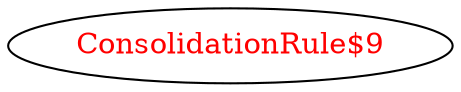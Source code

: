 digraph dependencyGraph {
 concentrate=true;
 ranksep="2.0";
 rankdir="LR"; 
 splines="ortho";
"ConsolidationRule$9" [fontcolor="red"];
}